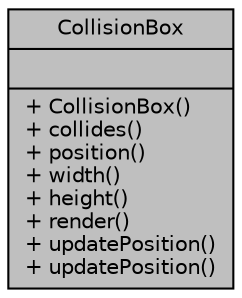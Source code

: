 digraph "CollisionBox"
{
  edge [fontname="Helvetica",fontsize="10",labelfontname="Helvetica",labelfontsize="10"];
  node [fontname="Helvetica",fontsize="10",shape=record];
  Node1 [label="{CollisionBox\n||+ CollisionBox()\l+ collides()\l+ position()\l+ width()\l+ height()\l+ render()\l+ updatePosition()\l+ updatePosition()\l}",height=0.2,width=0.4,color="black", fillcolor="grey75", style="filled" fontcolor="black"];
}
